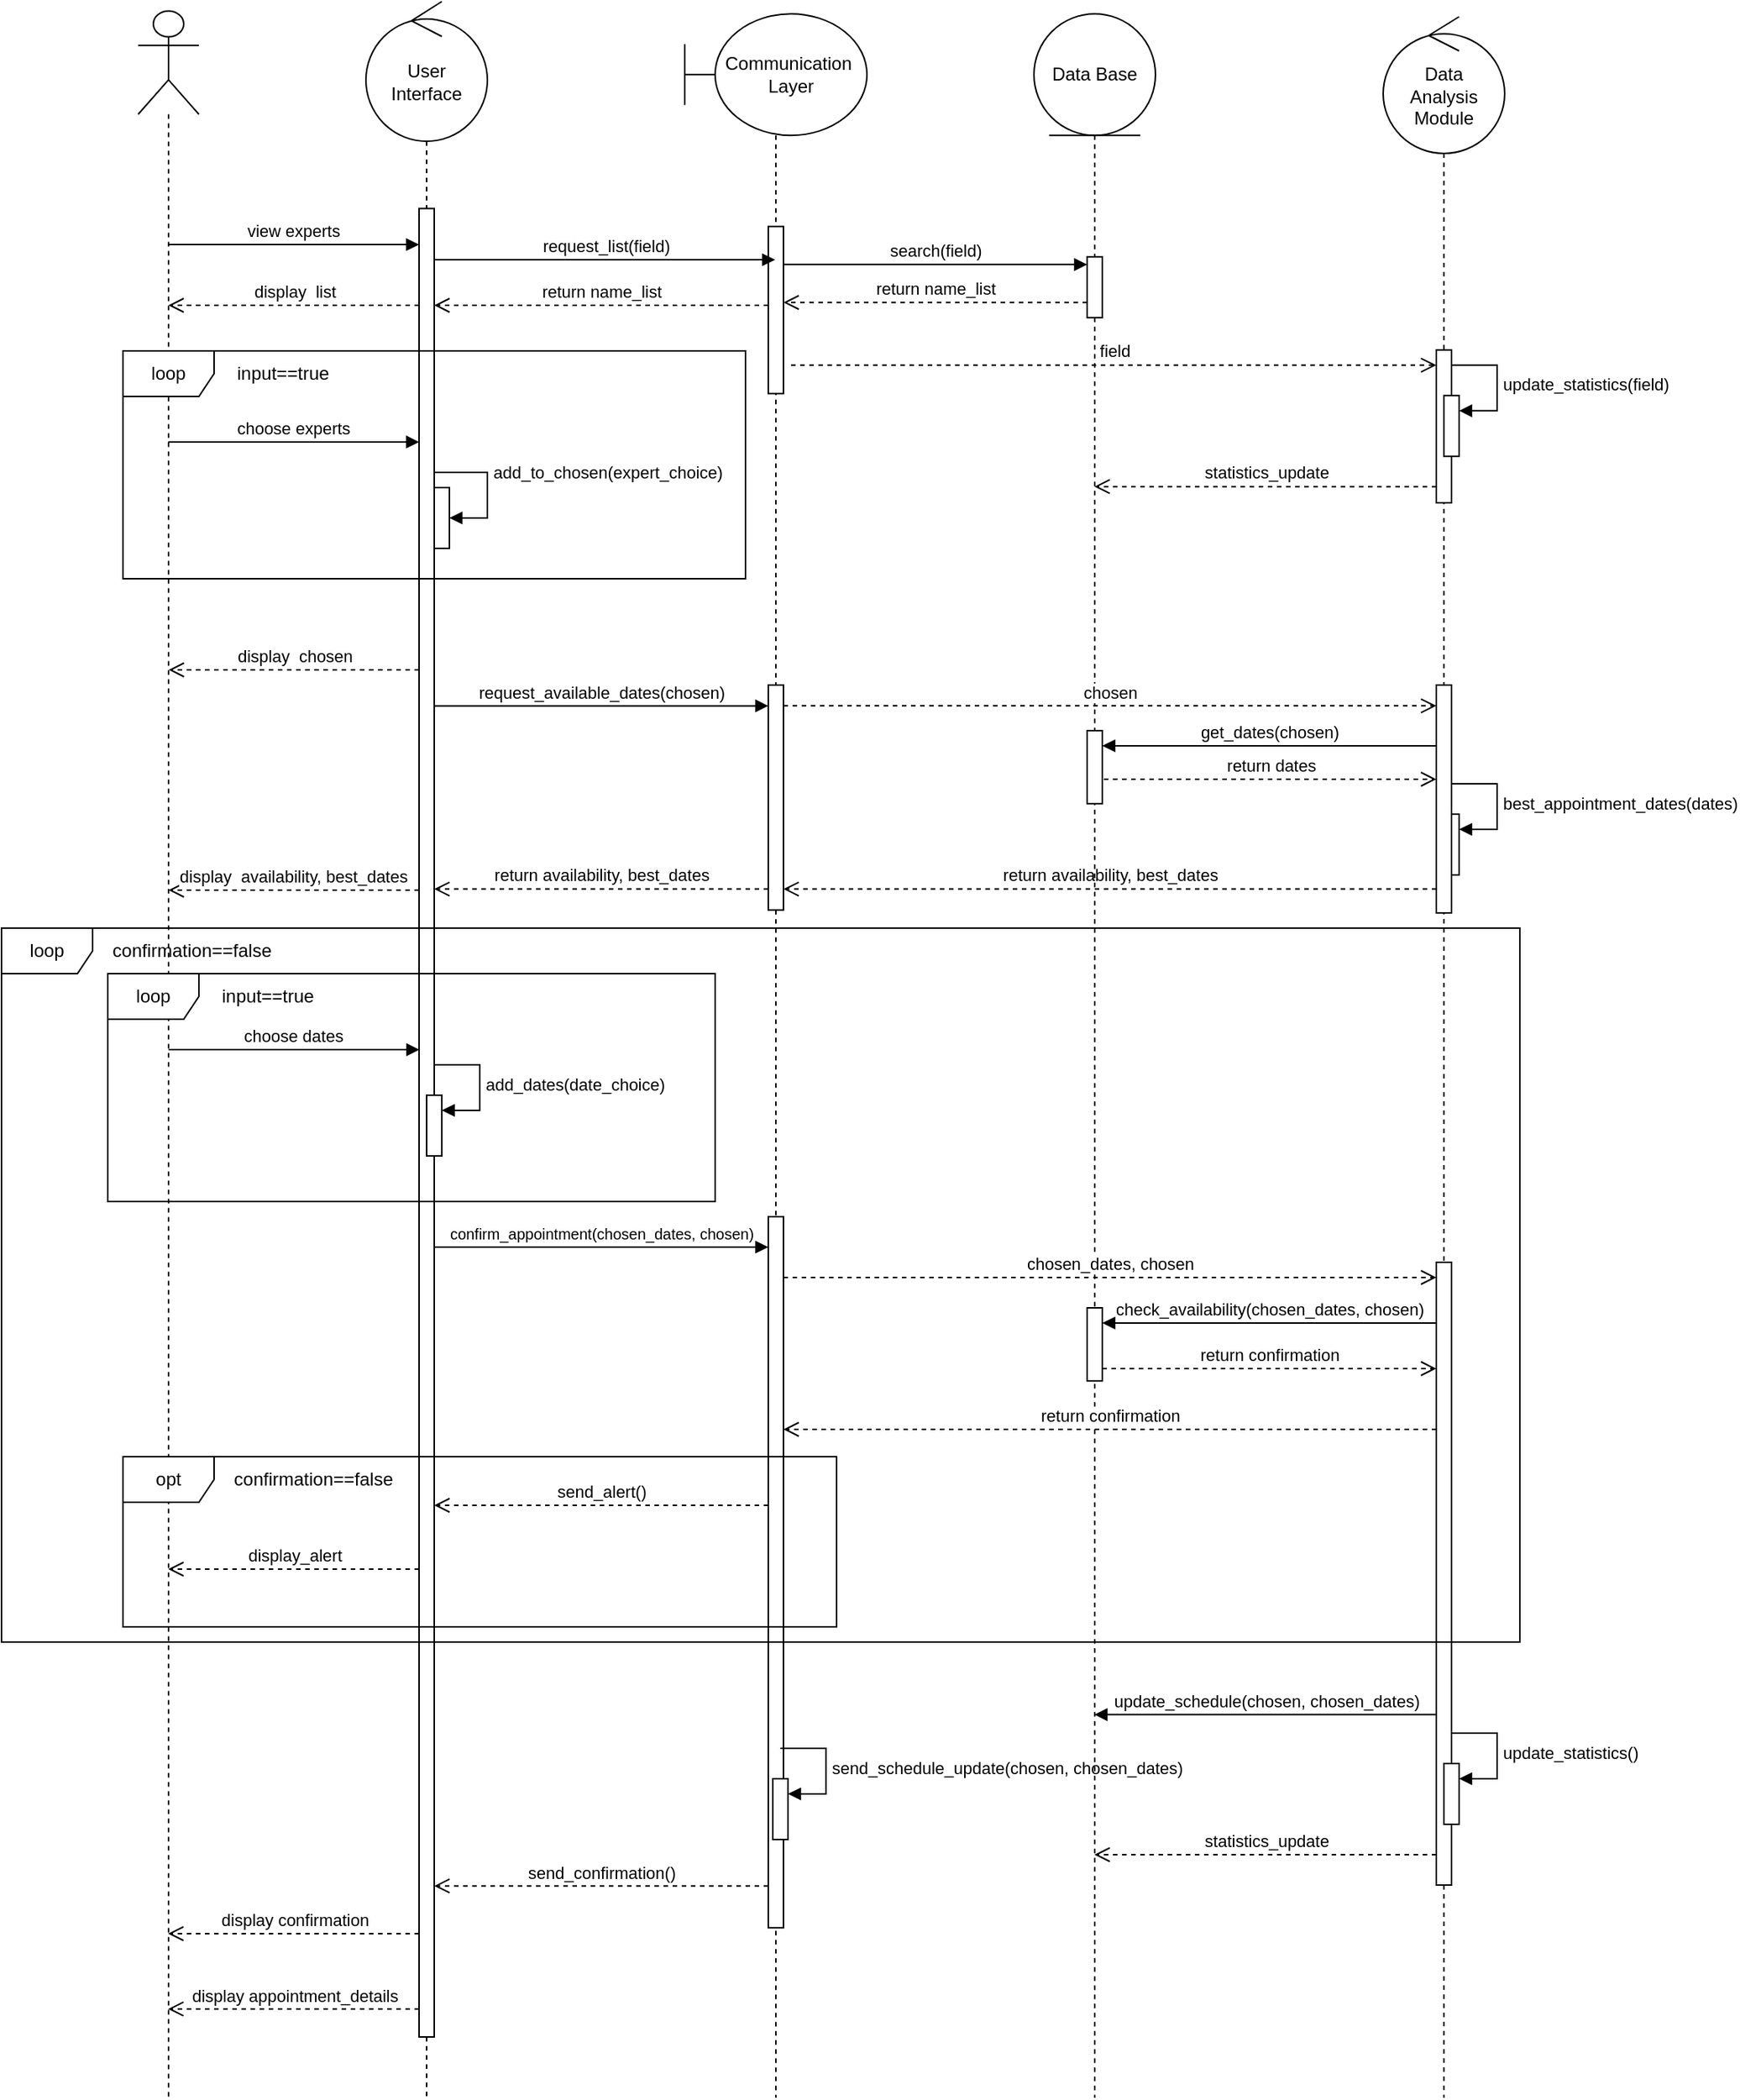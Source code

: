 <mxfile version="24.4.13" type="device">
  <diagram id="XaR19KpLmPHNANHrcNxu" name="Strona-2">
    <mxGraphModel dx="948" dy="952" grid="1" gridSize="10" guides="1" tooltips="1" connect="1" arrows="1" fold="1" page="1" pageScale="1" pageWidth="827" pageHeight="1169" math="0" shadow="0">
      <root>
        <mxCell id="0" />
        <mxCell id="1" parent="0" />
        <mxCell id="uKIeCpTIO66BrKkcr4zd-1" value="&lt;div&gt;&amp;nbsp;&amp;nbsp;&amp;nbsp;&amp;nbsp; Communication&lt;/div&gt;&amp;nbsp;&amp;nbsp;&amp;nbsp;&amp;nbsp;&amp;nbsp; Layer" style="shape=umlLifeline;perimeter=lifelinePerimeter;whiteSpace=wrap;html=1;container=1;dropTarget=0;collapsible=0;recursiveResize=0;outlineConnect=0;portConstraint=eastwest;newEdgeStyle={&quot;curved&quot;:0,&quot;rounded&quot;:0};participant=umlBoundary;size=80;align=center;" parent="1" vertex="1">
          <mxGeometry x="1330" y="58.13" width="120" height="1371.87" as="geometry" />
        </mxCell>
        <mxCell id="uKIeCpTIO66BrKkcr4zd-2" value="" style="html=1;points=[[0,0,0,0,5],[0,1,0,0,-5],[1,0,0,0,5],[1,1,0,0,-5]];perimeter=orthogonalPerimeter;outlineConnect=0;targetShapes=umlLifeline;portConstraint=eastwest;newEdgeStyle={&quot;curved&quot;:0,&quot;rounded&quot;:0};" parent="uKIeCpTIO66BrKkcr4zd-1" vertex="1">
          <mxGeometry x="55" y="140" width="10" height="110" as="geometry" />
        </mxCell>
        <mxCell id="uKIeCpTIO66BrKkcr4zd-3" value="" style="html=1;points=[[0,0,0,0,5],[0,1,0,0,-5],[1,0,0,0,5],[1,1,0,0,-5]];perimeter=orthogonalPerimeter;outlineConnect=0;targetShapes=umlLifeline;portConstraint=eastwest;newEdgeStyle={&quot;curved&quot;:0,&quot;rounded&quot;:0};" parent="uKIeCpTIO66BrKkcr4zd-1" vertex="1">
          <mxGeometry x="55" y="441.87" width="10" height="148.13" as="geometry" />
        </mxCell>
        <mxCell id="uKIeCpTIO66BrKkcr4zd-4" value="" style="html=1;points=[[0,0,0,0,5],[0,1,0,0,-5],[1,0,0,0,5],[1,1,0,0,-5]];perimeter=orthogonalPerimeter;outlineConnect=0;targetShapes=umlLifeline;portConstraint=eastwest;newEdgeStyle={&quot;curved&quot;:0,&quot;rounded&quot;:0};" parent="uKIeCpTIO66BrKkcr4zd-1" vertex="1">
          <mxGeometry x="55" y="791.87" width="10" height="468.13" as="geometry" />
        </mxCell>
        <mxCell id="uKIeCpTIO66BrKkcr4zd-5" value="" style="html=1;points=[[0,0,0,0,5],[0,1,0,0,-5],[1,0,0,0,5],[1,1,0,0,-5]];perimeter=orthogonalPerimeter;outlineConnect=0;targetShapes=umlLifeline;portConstraint=eastwest;newEdgeStyle={&quot;curved&quot;:0,&quot;rounded&quot;:0};" parent="uKIeCpTIO66BrKkcr4zd-1" vertex="1">
          <mxGeometry x="58" y="1161.87" width="10" height="40" as="geometry" />
        </mxCell>
        <mxCell id="uKIeCpTIO66BrKkcr4zd-6" value="send_schedule_update(chosen, chosen_dates)" style="html=1;align=left;spacingLeft=2;endArrow=block;rounded=0;edgeStyle=orthogonalEdgeStyle;curved=0;rounded=0;" parent="uKIeCpTIO66BrKkcr4zd-1" target="uKIeCpTIO66BrKkcr4zd-5" edge="1">
          <mxGeometry relative="1" as="geometry">
            <mxPoint x="63" y="1141.87" as="sourcePoint" />
            <Array as="points">
              <mxPoint x="93" y="1171.87" />
            </Array>
          </mxGeometry>
        </mxCell>
        <mxCell id="uKIeCpTIO66BrKkcr4zd-7" value="" style="html=1;points=[[0,0,0,0,5],[0,1,0,0,-5],[1,0,0,0,5],[1,1,0,0,-5]];perimeter=orthogonalPerimeter;outlineConnect=0;targetShapes=umlLifeline;portConstraint=eastwest;newEdgeStyle={&quot;curved&quot;:0,&quot;rounded&quot;:0};" parent="uKIeCpTIO66BrKkcr4zd-1" vertex="1">
          <mxGeometry x="500" y="526.87" width="10" height="40" as="geometry" />
        </mxCell>
        <mxCell id="uKIeCpTIO66BrKkcr4zd-8" value="best_appointment_dates(dates)" style="html=1;align=left;spacingLeft=2;endArrow=block;rounded=0;edgeStyle=orthogonalEdgeStyle;curved=0;rounded=0;" parent="uKIeCpTIO66BrKkcr4zd-1" target="uKIeCpTIO66BrKkcr4zd-7" edge="1">
          <mxGeometry relative="1" as="geometry">
            <mxPoint x="505" y="506.87" as="sourcePoint" />
            <Array as="points">
              <mxPoint x="535" y="536.87" />
            </Array>
          </mxGeometry>
        </mxCell>
        <mxCell id="uKIeCpTIO66BrKkcr4zd-9" value="return availability, best_dates" style="html=1;verticalAlign=bottom;endArrow=open;dashed=1;endSize=8;curved=0;rounded=0;" parent="uKIeCpTIO66BrKkcr4zd-1" edge="1">
          <mxGeometry relative="1" as="geometry">
            <mxPoint x="495" y="576.155" as="sourcePoint" />
            <mxPoint x="65" y="576.155" as="targetPoint" />
          </mxGeometry>
        </mxCell>
        <mxCell id="uKIeCpTIO66BrKkcr4zd-10" value="return availability, best_dates" style="html=1;verticalAlign=bottom;endArrow=open;dashed=1;endSize=8;curved=0;rounded=0;" parent="uKIeCpTIO66BrKkcr4zd-1" edge="1">
          <mxGeometry relative="1" as="geometry">
            <mxPoint x="55" y="576.155" as="sourcePoint" />
            <mxPoint x="-165" y="576.155" as="targetPoint" />
          </mxGeometry>
        </mxCell>
        <mxCell id="uKIeCpTIO66BrKkcr4zd-11" value="display&amp;nbsp; availability, best_dates" style="html=1;verticalAlign=bottom;endArrow=open;dashed=1;endSize=8;curved=0;rounded=0;" parent="uKIeCpTIO66BrKkcr4zd-1" edge="1">
          <mxGeometry relative="1" as="geometry">
            <mxPoint x="-175.08" y="576.87" as="sourcePoint" />
            <mxPoint x="-339.997" y="576.87" as="targetPoint" />
          </mxGeometry>
        </mxCell>
        <mxCell id="uKIeCpTIO66BrKkcr4zd-12" value="Data Base" style="shape=umlLifeline;perimeter=lifelinePerimeter;whiteSpace=wrap;html=1;container=1;dropTarget=0;collapsible=0;recursiveResize=0;outlineConnect=0;portConstraint=eastwest;newEdgeStyle={&quot;curved&quot;:0,&quot;rounded&quot;:0};participant=umlEntity;size=80;" parent="1" vertex="1">
          <mxGeometry x="1560" y="58.13" width="80" height="1371.87" as="geometry" />
        </mxCell>
        <mxCell id="uKIeCpTIO66BrKkcr4zd-13" value="" style="html=1;points=[[0,0,0,0,5],[0,1,0,0,-5],[1,0,0,0,5],[1,1,0,0,-5]];perimeter=orthogonalPerimeter;outlineConnect=0;targetShapes=umlLifeline;portConstraint=eastwest;newEdgeStyle={&quot;curved&quot;:0,&quot;rounded&quot;:0};" parent="uKIeCpTIO66BrKkcr4zd-12" vertex="1">
          <mxGeometry x="35" y="160" width="10" height="40" as="geometry" />
        </mxCell>
        <mxCell id="uKIeCpTIO66BrKkcr4zd-14" value="" style="html=1;points=[[0,0,0,0,5],[0,1,0,0,-5],[1,0,0,0,5],[1,1,0,0,-5]];perimeter=orthogonalPerimeter;outlineConnect=0;targetShapes=umlLifeline;portConstraint=eastwest;newEdgeStyle={&quot;curved&quot;:0,&quot;rounded&quot;:0};" parent="uKIeCpTIO66BrKkcr4zd-12" vertex="1">
          <mxGeometry x="35" y="471.87" width="10" height="48.13" as="geometry" />
        </mxCell>
        <mxCell id="uKIeCpTIO66BrKkcr4zd-15" value="" style="html=1;points=[[0,0,0,0,5],[0,1,0,0,-5],[1,0,0,0,5],[1,1,0,0,-5]];perimeter=orthogonalPerimeter;outlineConnect=0;targetShapes=umlLifeline;portConstraint=eastwest;newEdgeStyle={&quot;curved&quot;:0,&quot;rounded&quot;:0};" parent="uKIeCpTIO66BrKkcr4zd-12" vertex="1">
          <mxGeometry x="35" y="851.87" width="10" height="48.13" as="geometry" />
        </mxCell>
        <mxCell id="uKIeCpTIO66BrKkcr4zd-16" value="update_schedule(chosen, chosen_dates)" style="html=1;verticalAlign=bottom;endArrow=block;curved=0;rounded=0;" parent="uKIeCpTIO66BrKkcr4zd-12" edge="1">
          <mxGeometry width="80" relative="1" as="geometry">
            <mxPoint x="265" y="1119.66" as="sourcePoint" />
            <mxPoint x="39.81" y="1119.66" as="targetPoint" />
          </mxGeometry>
        </mxCell>
        <mxCell id="uKIeCpTIO66BrKkcr4zd-17" value="&lt;div&gt;&lt;br&gt;&lt;/div&gt;&lt;div&gt;Data&lt;/div&gt;&lt;div&gt;Analysis Module&lt;/div&gt;" style="shape=umlLifeline;perimeter=lifelinePerimeter;whiteSpace=wrap;html=1;container=1;dropTarget=0;collapsible=0;recursiveResize=0;outlineConnect=0;portConstraint=eastwest;newEdgeStyle={&quot;curved&quot;:0,&quot;rounded&quot;:0};participant=umlControl;size=90;" parent="1" vertex="1">
          <mxGeometry x="1790" y="60" width="80" height="1370" as="geometry" />
        </mxCell>
        <mxCell id="uKIeCpTIO66BrKkcr4zd-18" value="" style="html=1;points=[[0,0,0,0,5],[0,1,0,0,-5],[1,0,0,0,5],[1,1,0,0,-5]];perimeter=orthogonalPerimeter;outlineConnect=0;targetShapes=umlLifeline;portConstraint=eastwest;newEdgeStyle={&quot;curved&quot;:0,&quot;rounded&quot;:0};" parent="uKIeCpTIO66BrKkcr4zd-17" vertex="1">
          <mxGeometry x="35" y="219.39" width="10" height="100.61" as="geometry" />
        </mxCell>
        <mxCell id="uKIeCpTIO66BrKkcr4zd-19" value="" style="html=1;points=[[0,0,0,0,5],[0,1,0,0,-5],[1,0,0,0,5],[1,1,0,0,-5]];perimeter=orthogonalPerimeter;outlineConnect=0;targetShapes=umlLifeline;portConstraint=eastwest;newEdgeStyle={&quot;curved&quot;:0,&quot;rounded&quot;:0};" parent="uKIeCpTIO66BrKkcr4zd-17" vertex="1">
          <mxGeometry x="40" y="249.39" width="10" height="40" as="geometry" />
        </mxCell>
        <mxCell id="uKIeCpTIO66BrKkcr4zd-20" value="update_statistics(field)" style="html=1;align=left;spacingLeft=2;endArrow=block;rounded=0;edgeStyle=orthogonalEdgeStyle;curved=0;rounded=0;" parent="uKIeCpTIO66BrKkcr4zd-17" target="uKIeCpTIO66BrKkcr4zd-19" edge="1">
          <mxGeometry relative="1" as="geometry">
            <mxPoint x="45" y="229.39" as="sourcePoint" />
            <Array as="points">
              <mxPoint x="75" y="259.39" />
            </Array>
          </mxGeometry>
        </mxCell>
        <mxCell id="uKIeCpTIO66BrKkcr4zd-21" value="" style="html=1;points=[[0,0,0,0,5],[0,1,0,0,-5],[1,0,0,0,5],[1,1,0,0,-5]];perimeter=orthogonalPerimeter;outlineConnect=0;targetShapes=umlLifeline;portConstraint=eastwest;newEdgeStyle={&quot;curved&quot;:0,&quot;rounded&quot;:0};" parent="uKIeCpTIO66BrKkcr4zd-17" vertex="1">
          <mxGeometry x="35" y="440" width="10" height="150" as="geometry" />
        </mxCell>
        <mxCell id="uKIeCpTIO66BrKkcr4zd-22" value="" style="html=1;points=[[0,0,0,0,5],[0,1,0,0,-5],[1,0,0,0,5],[1,1,0,0,-5]];perimeter=orthogonalPerimeter;outlineConnect=0;targetShapes=umlLifeline;portConstraint=eastwest;newEdgeStyle={&quot;curved&quot;:0,&quot;rounded&quot;:0};" parent="uKIeCpTIO66BrKkcr4zd-17" vertex="1">
          <mxGeometry x="35" y="820" width="10" height="410" as="geometry" />
        </mxCell>
        <mxCell id="uKIeCpTIO66BrKkcr4zd-23" value="" style="html=1;points=[[0,0,0,0,5],[0,1,0,0,-5],[1,0,0,0,5],[1,1,0,0,-5]];perimeter=orthogonalPerimeter;outlineConnect=0;targetShapes=umlLifeline;portConstraint=eastwest;newEdgeStyle={&quot;curved&quot;:0,&quot;rounded&quot;:0};" parent="uKIeCpTIO66BrKkcr4zd-17" vertex="1">
          <mxGeometry x="40" y="1150" width="10" height="40" as="geometry" />
        </mxCell>
        <mxCell id="uKIeCpTIO66BrKkcr4zd-24" value="update_statistics()" style="html=1;align=left;spacingLeft=2;endArrow=block;rounded=0;edgeStyle=orthogonalEdgeStyle;curved=0;rounded=0;" parent="uKIeCpTIO66BrKkcr4zd-17" target="uKIeCpTIO66BrKkcr4zd-23" edge="1">
          <mxGeometry relative="1" as="geometry">
            <mxPoint x="45" y="1130" as="sourcePoint" />
            <Array as="points">
              <mxPoint x="75" y="1160" />
            </Array>
          </mxGeometry>
        </mxCell>
        <mxCell id="uKIeCpTIO66BrKkcr4zd-25" value="view experts" style="html=1;verticalAlign=bottom;endArrow=block;curved=0;rounded=0;" parent="1" edge="1">
          <mxGeometry width="80" relative="1" as="geometry">
            <mxPoint x="989.759" y="210.0" as="sourcePoint" />
            <mxPoint x="1155.0" y="210.0" as="targetPoint" />
          </mxGeometry>
        </mxCell>
        <mxCell id="uKIeCpTIO66BrKkcr4zd-26" value="check_availability(chosen_dates, chosen)" style="html=1;verticalAlign=bottom;endArrow=block;curved=0;rounded=0;" parent="1" edge="1">
          <mxGeometry width="80" relative="1" as="geometry">
            <mxPoint x="1825" y="920" as="sourcePoint" />
            <mxPoint x="1605" y="920" as="targetPoint" />
          </mxGeometry>
        </mxCell>
        <mxCell id="uKIeCpTIO66BrKkcr4zd-27" value="&lt;font style=&quot;font-size: 10px;&quot;&gt;confirm_appointment(chosen_dates, chosen)&lt;/font&gt;" style="html=1;verticalAlign=bottom;endArrow=block;curved=0;rounded=0;" parent="1" edge="1">
          <mxGeometry width="80" relative="1" as="geometry">
            <mxPoint x="1165" y="870" as="sourcePoint" />
            <mxPoint x="1385" y="870" as="targetPoint" />
          </mxGeometry>
        </mxCell>
        <mxCell id="uKIeCpTIO66BrKkcr4zd-28" value="choose experts" style="html=1;verticalAlign=bottom;endArrow=block;curved=0;rounded=0;" parent="1" edge="1">
          <mxGeometry width="80" relative="1" as="geometry">
            <mxPoint x="989.786" y="339.995" as="sourcePoint" />
            <mxPoint x="1155" y="339.995" as="targetPoint" />
          </mxGeometry>
        </mxCell>
        <mxCell id="uKIeCpTIO66BrKkcr4zd-29" value="get_dates(chosen)" style="html=1;verticalAlign=bottom;endArrow=block;curved=0;rounded=0;" parent="1" target="uKIeCpTIO66BrKkcr4zd-14" edge="1">
          <mxGeometry width="80" relative="1" as="geometry">
            <mxPoint x="1825" y="540" as="sourcePoint" />
            <mxPoint x="1630" y="540" as="targetPoint" />
          </mxGeometry>
        </mxCell>
        <mxCell id="uKIeCpTIO66BrKkcr4zd-30" value="request_available_dates(chosen)" style="html=1;verticalAlign=bottom;endArrow=block;curved=0;rounded=0;" parent="1" target="uKIeCpTIO66BrKkcr4zd-3" edge="1">
          <mxGeometry width="80" relative="1" as="geometry">
            <mxPoint x="1165" y="513.7" as="sourcePoint" />
            <mxPoint x="1360" y="514" as="targetPoint" />
          </mxGeometry>
        </mxCell>
        <mxCell id="uKIeCpTIO66BrKkcr4zd-31" value="search(field)" style="html=1;verticalAlign=bottom;endArrow=block;curved=0;rounded=0;entryX=0;entryY=0;entryDx=0;entryDy=5;entryPerimeter=0;" parent="1" source="uKIeCpTIO66BrKkcr4zd-2" target="uKIeCpTIO66BrKkcr4zd-13" edge="1">
          <mxGeometry width="80" relative="1" as="geometry">
            <mxPoint x="1400" y="223.13" as="sourcePoint" />
            <mxPoint x="1485" y="226.13" as="targetPoint" />
          </mxGeometry>
        </mxCell>
        <mxCell id="uKIeCpTIO66BrKkcr4zd-32" value="request_list(field)" style="html=1;verticalAlign=bottom;endArrow=block;curved=0;rounded=0;" parent="1" target="uKIeCpTIO66BrKkcr4zd-1" edge="1">
          <mxGeometry width="80" relative="1" as="geometry">
            <mxPoint x="1165" y="220" as="sourcePoint" />
            <mxPoint x="1345" y="220" as="targetPoint" />
          </mxGeometry>
        </mxCell>
        <mxCell id="uKIeCpTIO66BrKkcr4zd-33" value="return name_list" style="html=1;verticalAlign=bottom;endArrow=open;dashed=1;endSize=8;curved=0;rounded=0;" parent="1" target="uKIeCpTIO66BrKkcr4zd-2" edge="1">
          <mxGeometry relative="1" as="geometry">
            <mxPoint x="1595" y="248.13" as="sourcePoint" />
            <mxPoint x="1400" y="248" as="targetPoint" />
          </mxGeometry>
        </mxCell>
        <mxCell id="uKIeCpTIO66BrKkcr4zd-34" value="display&amp;nbsp; chosen" style="html=1;verticalAlign=bottom;endArrow=open;dashed=1;endSize=8;curved=0;rounded=0;" parent="1" edge="1">
          <mxGeometry relative="1" as="geometry">
            <mxPoint x="1155" y="490" as="sourcePoint" />
            <mxPoint x="990.083" y="490" as="targetPoint" />
          </mxGeometry>
        </mxCell>
        <mxCell id="uKIeCpTIO66BrKkcr4zd-35" value="send_confirmation()" style="html=1;verticalAlign=bottom;endArrow=open;dashed=1;endSize=8;curved=0;rounded=0;" parent="1" edge="1">
          <mxGeometry relative="1" as="geometry">
            <mxPoint x="1385" y="1290.595" as="sourcePoint" />
            <mxPoint x="1165" y="1290.595" as="targetPoint" />
          </mxGeometry>
        </mxCell>
        <mxCell id="uKIeCpTIO66BrKkcr4zd-36" value="return confirmation" style="html=1;verticalAlign=bottom;endArrow=open;dashed=1;endSize=8;curved=0;rounded=0;" parent="1" edge="1">
          <mxGeometry relative="1" as="geometry">
            <mxPoint x="1605" y="950.005" as="sourcePoint" />
            <mxPoint x="1825" y="950.005" as="targetPoint" />
          </mxGeometry>
        </mxCell>
        <mxCell id="uKIeCpTIO66BrKkcr4zd-37" value="chosen_dates, chosen" style="html=1;verticalAlign=bottom;endArrow=open;dashed=1;endSize=8;curved=0;rounded=0;" parent="1" source="uKIeCpTIO66BrKkcr4zd-4" edge="1">
          <mxGeometry relative="1" as="geometry">
            <mxPoint x="1400" y="890" as="sourcePoint" />
            <mxPoint x="1825" y="890" as="targetPoint" />
          </mxGeometry>
        </mxCell>
        <mxCell id="uKIeCpTIO66BrKkcr4zd-38" value="return dates" style="html=1;verticalAlign=bottom;endArrow=open;dashed=1;endSize=8;curved=0;rounded=0;" parent="1" target="uKIeCpTIO66BrKkcr4zd-21" edge="1">
          <mxGeometry relative="1" as="geometry">
            <mxPoint x="1606" y="561.995" as="sourcePoint" />
            <mxPoint x="1800" y="562" as="targetPoint" />
          </mxGeometry>
        </mxCell>
        <mxCell id="uKIeCpTIO66BrKkcr4zd-39" value="chosen" style="html=1;verticalAlign=bottom;endArrow=open;dashed=1;endSize=8;curved=0;rounded=0;entryX=0;entryY=0;entryDx=0;entryDy=5;entryPerimeter=0;" parent="1" edge="1">
          <mxGeometry relative="1" as="geometry">
            <mxPoint x="1395" y="513.64" as="sourcePoint" />
            <mxPoint x="1825" y="513.64" as="targetPoint" />
          </mxGeometry>
        </mxCell>
        <mxCell id="uKIeCpTIO66BrKkcr4zd-40" value="field" style="html=1;verticalAlign=bottom;endArrow=open;dashed=1;endSize=8;curved=0;rounded=0;" parent="1" target="uKIeCpTIO66BrKkcr4zd-18" edge="1">
          <mxGeometry relative="1" as="geometry">
            <mxPoint x="1400" y="289.39" as="sourcePoint" />
            <mxPoint x="1780" y="289" as="targetPoint" />
          </mxGeometry>
        </mxCell>
        <mxCell id="uKIeCpTIO66BrKkcr4zd-41" value="display&amp;nbsp; list" style="html=1;verticalAlign=bottom;endArrow=open;dashed=1;endSize=8;curved=0;rounded=0;" parent="1" edge="1">
          <mxGeometry relative="1" as="geometry">
            <mxPoint x="1155" y="250" as="sourcePoint" />
            <mxPoint x="989.894" y="250" as="targetPoint" />
          </mxGeometry>
        </mxCell>
        <mxCell id="uKIeCpTIO66BrKkcr4zd-42" value="" style="shape=umlLifeline;perimeter=lifelinePerimeter;whiteSpace=wrap;html=1;container=1;dropTarget=0;collapsible=0;recursiveResize=0;outlineConnect=0;portConstraint=eastwest;newEdgeStyle={&quot;curved&quot;:0,&quot;rounded&quot;:0};participant=umlActor;size=68;" parent="1" vertex="1">
          <mxGeometry x="970" y="56.25" width="40" height="1373.75" as="geometry" />
        </mxCell>
        <mxCell id="uKIeCpTIO66BrKkcr4zd-43" value="return name_list" style="html=1;verticalAlign=bottom;endArrow=open;dashed=1;endSize=8;curved=0;rounded=0;" parent="1" source="uKIeCpTIO66BrKkcr4zd-2" edge="1">
          <mxGeometry relative="1" as="geometry">
            <mxPoint x="1345" y="250" as="sourcePoint" />
            <mxPoint x="1165" y="250" as="targetPoint" />
          </mxGeometry>
        </mxCell>
        <mxCell id="uKIeCpTIO66BrKkcr4zd-44" value="&lt;div&gt;&lt;br&gt;&lt;/div&gt;&lt;div&gt;User&lt;/div&gt;&lt;div&gt;Interface&lt;/div&gt;" style="shape=umlLifeline;perimeter=lifelinePerimeter;whiteSpace=wrap;html=1;container=1;dropTarget=0;collapsible=0;recursiveResize=0;outlineConnect=0;portConstraint=eastwest;newEdgeStyle={&quot;curved&quot;:0,&quot;rounded&quot;:0};participant=umlControl;size=92;" parent="1" vertex="1">
          <mxGeometry x="1120" y="50" width="80" height="1380" as="geometry" />
        </mxCell>
        <mxCell id="uKIeCpTIO66BrKkcr4zd-45" value="" style="html=1;points=[[0,0,0,0,5],[0,1,0,0,-5],[1,0,0,0,5],[1,1,0,0,-5]];perimeter=orthogonalPerimeter;outlineConnect=0;targetShapes=umlLifeline;portConstraint=eastwest;newEdgeStyle={&quot;curved&quot;:0,&quot;rounded&quot;:0};" parent="uKIeCpTIO66BrKkcr4zd-44" vertex="1">
          <mxGeometry x="35" y="136.26" width="10" height="1203.74" as="geometry" />
        </mxCell>
        <mxCell id="uKIeCpTIO66BrKkcr4zd-46" value="" style="html=1;points=[[0,0,0,0,5],[0,1,0,0,-5],[1,0,0,0,5],[1,1,0,0,-5]];perimeter=orthogonalPerimeter;outlineConnect=0;targetShapes=umlLifeline;portConstraint=eastwest;newEdgeStyle={&quot;curved&quot;:0,&quot;rounded&quot;:0};" parent="uKIeCpTIO66BrKkcr4zd-44" vertex="1">
          <mxGeometry x="40" y="720" width="10" height="40" as="geometry" />
        </mxCell>
        <mxCell id="uKIeCpTIO66BrKkcr4zd-47" value="add_dates(date_choice)" style="html=1;align=left;spacingLeft=2;endArrow=block;rounded=0;edgeStyle=orthogonalEdgeStyle;curved=0;rounded=0;" parent="uKIeCpTIO66BrKkcr4zd-44" target="uKIeCpTIO66BrKkcr4zd-46" edge="1">
          <mxGeometry relative="1" as="geometry">
            <mxPoint x="45" y="700" as="sourcePoint" />
            <Array as="points">
              <mxPoint x="75" y="730" />
            </Array>
          </mxGeometry>
        </mxCell>
        <mxCell id="uKIeCpTIO66BrKkcr4zd-48" value="loop" style="shape=umlFrame;whiteSpace=wrap;html=1;pointerEvents=0;" parent="1" vertex="1">
          <mxGeometry x="960" y="280" width="410" height="150" as="geometry" />
        </mxCell>
        <mxCell id="uKIeCpTIO66BrKkcr4zd-49" value="input==true" style="text;html=1;align=center;verticalAlign=middle;resizable=0;points=[];autosize=1;strokeColor=none;fillColor=none;" parent="1" vertex="1">
          <mxGeometry x="1020" y="280" width="90" height="30" as="geometry" />
        </mxCell>
        <mxCell id="uKIeCpTIO66BrKkcr4zd-50" value="" style="html=1;points=[[0,0,0,0,5],[0,1,0,0,-5],[1,0,0,0,5],[1,1,0,0,-5]];perimeter=orthogonalPerimeter;outlineConnect=0;targetShapes=umlLifeline;portConstraint=eastwest;newEdgeStyle={&quot;curved&quot;:0,&quot;rounded&quot;:0};" parent="1" vertex="1">
          <mxGeometry x="1165" y="370" width="10" height="40" as="geometry" />
        </mxCell>
        <mxCell id="uKIeCpTIO66BrKkcr4zd-51" value="add_to_chosen(expert_choice)" style="html=1;align=left;spacingLeft=2;endArrow=block;rounded=0;edgeStyle=orthogonalEdgeStyle;curved=0;rounded=0;" parent="1" target="uKIeCpTIO66BrKkcr4zd-50" edge="1">
          <mxGeometry relative="1" as="geometry">
            <mxPoint x="1165" y="379.61" as="sourcePoint" />
            <Array as="points">
              <mxPoint x="1165" y="360" />
              <mxPoint x="1200" y="360" />
              <mxPoint x="1200" y="390" />
            </Array>
          </mxGeometry>
        </mxCell>
        <mxCell id="uKIeCpTIO66BrKkcr4zd-52" value="loop" style="shape=umlFrame;whiteSpace=wrap;html=1;pointerEvents=0;" parent="1" vertex="1">
          <mxGeometry x="950" y="690" width="400" height="150" as="geometry" />
        </mxCell>
        <mxCell id="uKIeCpTIO66BrKkcr4zd-53" value="input==true" style="text;html=1;align=center;verticalAlign=middle;resizable=0;points=[];autosize=1;strokeColor=none;fillColor=none;" parent="1" vertex="1">
          <mxGeometry x="1010" y="690" width="90" height="30" as="geometry" />
        </mxCell>
        <mxCell id="uKIeCpTIO66BrKkcr4zd-54" value="choose dates" style="html=1;verticalAlign=bottom;endArrow=block;curved=0;rounded=0;" parent="1" edge="1">
          <mxGeometry width="80" relative="1" as="geometry">
            <mxPoint x="989.996" y="740.005" as="sourcePoint" />
            <mxPoint x="1155.21" y="740.005" as="targetPoint" />
          </mxGeometry>
        </mxCell>
        <mxCell id="uKIeCpTIO66BrKkcr4zd-55" value="return confirmation" style="html=1;verticalAlign=bottom;endArrow=open;dashed=1;endSize=8;curved=0;rounded=0;" parent="1" edge="1">
          <mxGeometry relative="1" as="geometry">
            <mxPoint x="1825" y="990" as="sourcePoint" />
            <mxPoint x="1395" y="990" as="targetPoint" />
          </mxGeometry>
        </mxCell>
        <mxCell id="uKIeCpTIO66BrKkcr4zd-56" value="statistics_update" style="html=1;verticalAlign=bottom;endArrow=open;dashed=1;endSize=8;curved=0;rounded=0;" parent="1" edge="1">
          <mxGeometry relative="1" as="geometry">
            <mxPoint x="1825" y="369.315" as="sourcePoint" />
            <mxPoint x="1599.81" y="369.315" as="targetPoint" />
          </mxGeometry>
        </mxCell>
        <mxCell id="uKIeCpTIO66BrKkcr4zd-57" value="statistics_update" style="html=1;verticalAlign=bottom;endArrow=open;dashed=1;endSize=8;curved=0;rounded=0;" parent="1" edge="1">
          <mxGeometry relative="1" as="geometry">
            <mxPoint x="1825" y="1270.0" as="sourcePoint" />
            <mxPoint x="1599.81" y="1270.0" as="targetPoint" />
          </mxGeometry>
        </mxCell>
        <mxCell id="uKIeCpTIO66BrKkcr4zd-58" value="opt" style="shape=umlFrame;whiteSpace=wrap;html=1;pointerEvents=0;" parent="1" vertex="1">
          <mxGeometry x="960" y="1008" width="470" height="112" as="geometry" />
        </mxCell>
        <mxCell id="uKIeCpTIO66BrKkcr4zd-59" value="confirmation==false" style="text;html=1;align=center;verticalAlign=middle;resizable=0;points=[];autosize=1;strokeColor=none;fillColor=none;" parent="1" vertex="1">
          <mxGeometry x="1020" y="1008" width="130" height="30" as="geometry" />
        </mxCell>
        <mxCell id="uKIeCpTIO66BrKkcr4zd-60" value="loop" style="shape=umlFrame;whiteSpace=wrap;html=1;pointerEvents=0;" parent="1" vertex="1">
          <mxGeometry x="880" y="660" width="1000" height="470" as="geometry" />
        </mxCell>
        <mxCell id="uKIeCpTIO66BrKkcr4zd-61" value="confirmation==false" style="text;html=1;align=center;verticalAlign=middle;resizable=0;points=[];autosize=1;strokeColor=none;fillColor=none;" parent="1" vertex="1">
          <mxGeometry x="940" y="660" width="130" height="30" as="geometry" />
        </mxCell>
        <mxCell id="uKIeCpTIO66BrKkcr4zd-62" value="send_alert()" style="html=1;verticalAlign=bottom;endArrow=open;dashed=1;endSize=8;curved=0;rounded=0;" parent="1" edge="1">
          <mxGeometry relative="1" as="geometry">
            <mxPoint x="1385" y="1040.0" as="sourcePoint" />
            <mxPoint x="1165.0" y="1040.0" as="targetPoint" />
          </mxGeometry>
        </mxCell>
        <mxCell id="uKIeCpTIO66BrKkcr4zd-63" value="display_alert" style="html=1;verticalAlign=bottom;endArrow=open;dashed=1;endSize=8;curved=0;rounded=0;" parent="1" edge="1">
          <mxGeometry relative="1" as="geometry">
            <mxPoint x="1155.0" y="1082" as="sourcePoint" />
            <mxPoint x="989.81" y="1082" as="targetPoint" />
          </mxGeometry>
        </mxCell>
        <mxCell id="uKIeCpTIO66BrKkcr4zd-64" value="display confirmation" style="html=1;verticalAlign=bottom;endArrow=open;dashed=1;endSize=8;curved=0;rounded=0;" parent="1" edge="1">
          <mxGeometry relative="1" as="geometry">
            <mxPoint x="1155" y="1322" as="sourcePoint" />
            <mxPoint x="989.7" y="1322" as="targetPoint" />
          </mxGeometry>
        </mxCell>
        <mxCell id="uKIeCpTIO66BrKkcr4zd-65" value="display appointment_details" style="html=1;verticalAlign=bottom;endArrow=open;dashed=1;endSize=8;curved=0;rounded=0;" parent="1" edge="1">
          <mxGeometry relative="1" as="geometry">
            <mxPoint x="1155" y="1371.6" as="sourcePoint" />
            <mxPoint x="989.7" y="1371.6" as="targetPoint" />
          </mxGeometry>
        </mxCell>
      </root>
    </mxGraphModel>
  </diagram>
</mxfile>
